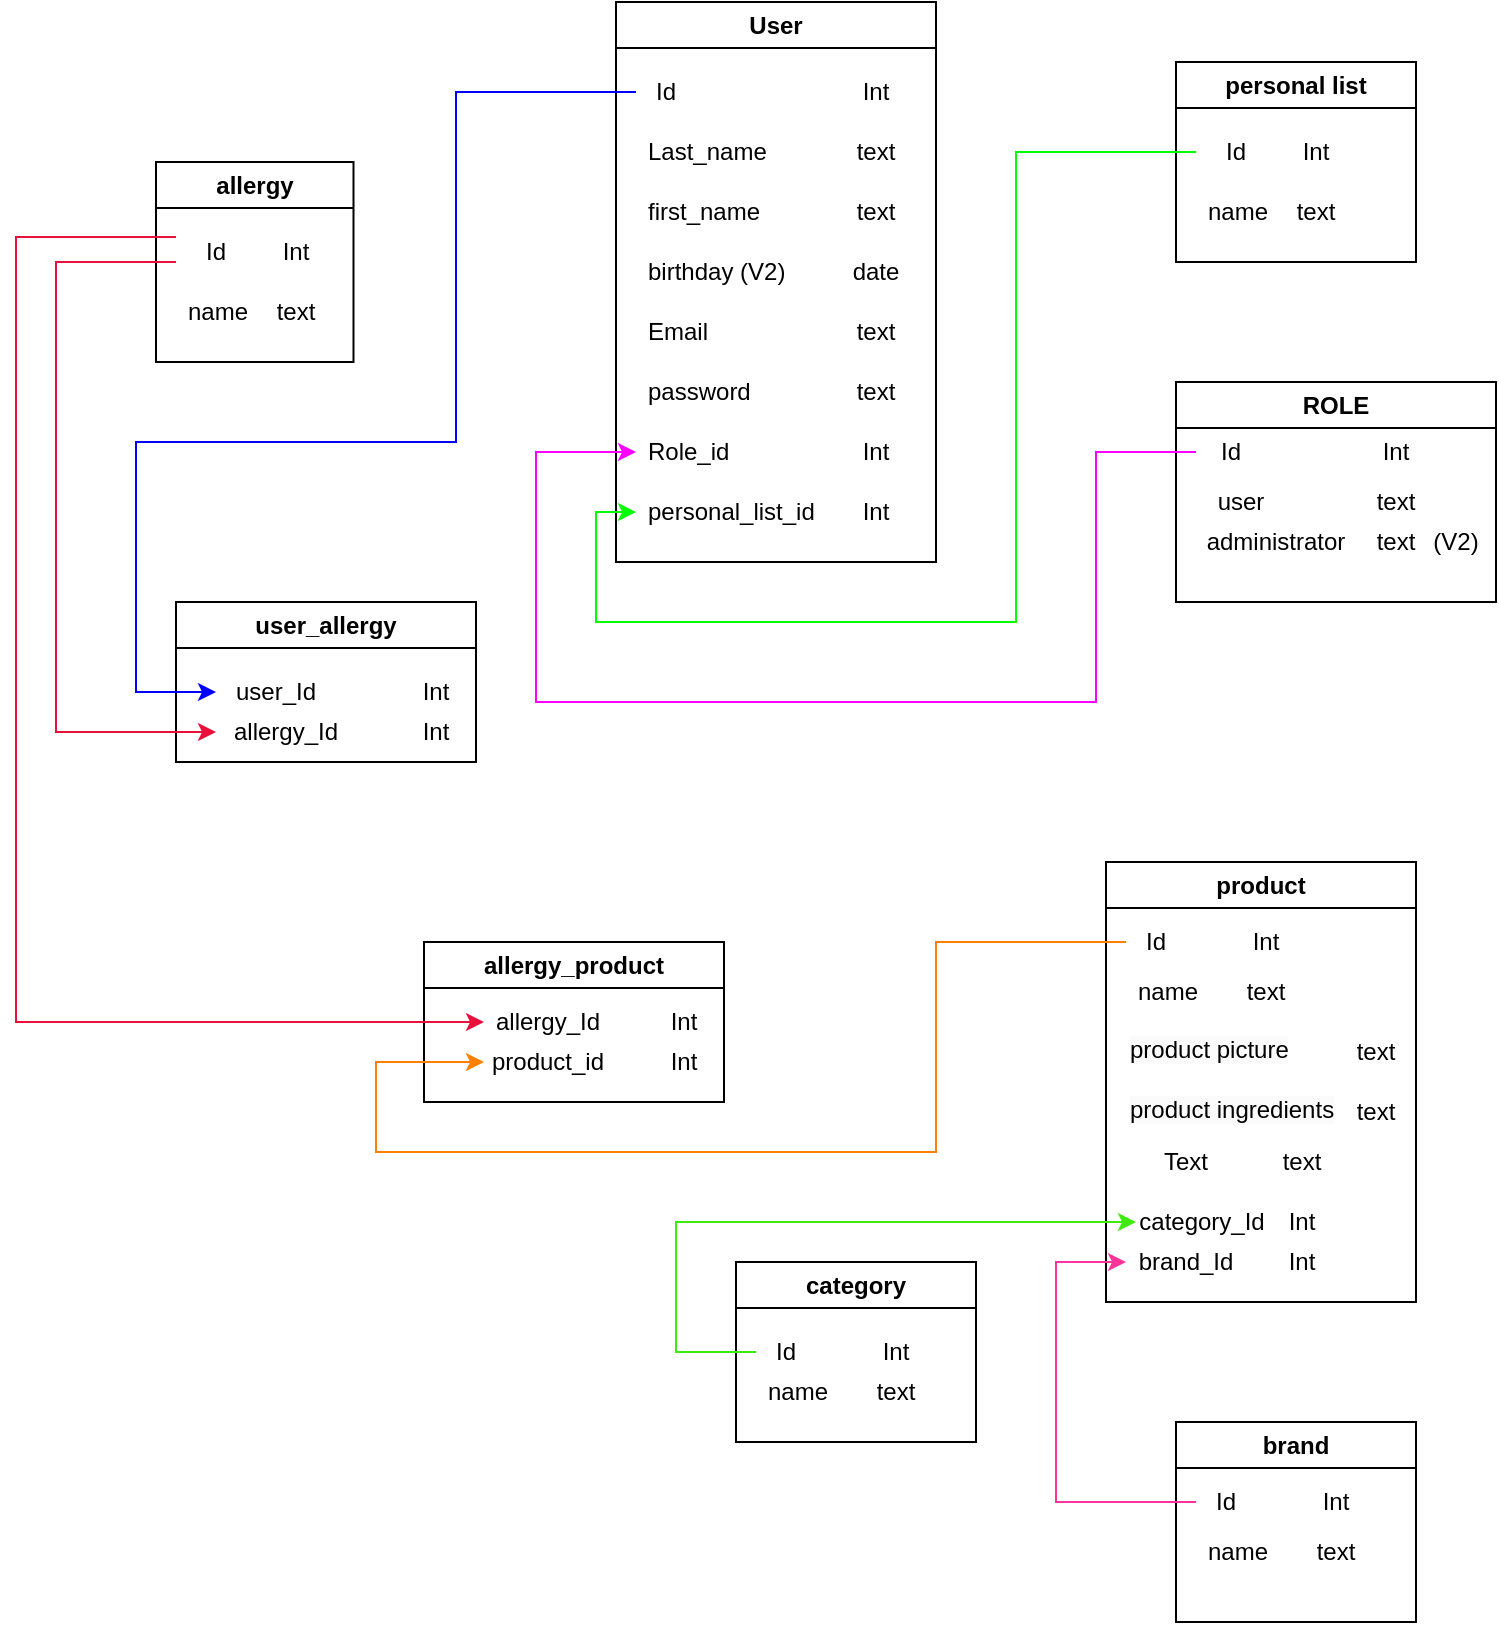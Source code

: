 <mxfile>
    <diagram id="YRYmNDUb8U3ld6joKBLH" name="Page-1">
        <mxGraphModel dx="1147" dy="509" grid="1" gridSize="10" guides="1" tooltips="1" connect="1" arrows="1" fold="1" page="1" pageScale="1" pageWidth="827" pageHeight="1169" math="0" shadow="0">
            <root>
                <mxCell id="0"/>
                <mxCell id="1" parent="0"/>
                <mxCell id="2" value="User" style="swimlane;whiteSpace=wrap;html=1;" vertex="1" parent="1">
                    <mxGeometry x="360" y="10" width="160" height="280" as="geometry"/>
                </mxCell>
                <mxCell id="3" value="Last_name" style="text;strokeColor=none;fillColor=none;align=left;verticalAlign=middle;spacingLeft=4;spacingRight=4;overflow=hidden;points=[[0,0.5],[1,0.5]];portConstraint=eastwest;rotatable=0;whiteSpace=wrap;html=1;" vertex="1" parent="2">
                    <mxGeometry x="10" y="60" width="80" height="30" as="geometry"/>
                </mxCell>
                <mxCell id="4" value="first_name" style="text;strokeColor=none;fillColor=none;align=left;verticalAlign=middle;spacingLeft=4;spacingRight=4;overflow=hidden;points=[[0,0.5],[1,0.5]];portConstraint=eastwest;rotatable=0;whiteSpace=wrap;html=1;" vertex="1" parent="2">
                    <mxGeometry x="10" y="90" width="80" height="30" as="geometry"/>
                </mxCell>
                <mxCell id="5" value="birthday (V2)" style="text;strokeColor=none;fillColor=none;align=left;verticalAlign=middle;spacingLeft=4;spacingRight=4;overflow=hidden;points=[[0,0.5],[1,0.5]];portConstraint=eastwest;rotatable=0;whiteSpace=wrap;html=1;" vertex="1" parent="2">
                    <mxGeometry x="10" y="120" width="80" height="30" as="geometry"/>
                </mxCell>
                <mxCell id="6" value="Email" style="text;strokeColor=none;fillColor=none;align=left;verticalAlign=middle;spacingLeft=4;spacingRight=4;overflow=hidden;points=[[0,0.5],[1,0.5]];portConstraint=eastwest;rotatable=0;whiteSpace=wrap;html=1;" vertex="1" parent="2">
                    <mxGeometry x="10" y="150" width="70" height="30" as="geometry"/>
                </mxCell>
                <mxCell id="7" value="password" style="text;strokeColor=none;fillColor=none;align=left;verticalAlign=middle;spacingLeft=4;spacingRight=4;overflow=hidden;points=[[0,0.5],[1,0.5]];portConstraint=eastwest;rotatable=0;whiteSpace=wrap;html=1;" vertex="1" parent="2">
                    <mxGeometry x="10" y="180" width="70" height="30" as="geometry"/>
                </mxCell>
                <mxCell id="8" value="Id" style="text;html=1;strokeColor=none;fillColor=none;align=center;verticalAlign=middle;whiteSpace=wrap;rounded=0;" vertex="1" parent="2">
                    <mxGeometry x="10" y="30" width="30" height="30" as="geometry"/>
                </mxCell>
                <mxCell id="9" value="Int" style="text;html=1;strokeColor=none;fillColor=none;align=center;verticalAlign=middle;whiteSpace=wrap;rounded=0;" vertex="1" parent="2">
                    <mxGeometry x="100" y="30" width="60" height="30" as="geometry"/>
                </mxCell>
                <mxCell id="10" value="text" style="text;html=1;strokeColor=none;fillColor=none;align=center;verticalAlign=middle;whiteSpace=wrap;rounded=0;" vertex="1" parent="2">
                    <mxGeometry x="100" y="60" width="60" height="30" as="geometry"/>
                </mxCell>
                <mxCell id="11" value="text" style="text;html=1;strokeColor=none;fillColor=none;align=center;verticalAlign=middle;whiteSpace=wrap;rounded=0;" vertex="1" parent="2">
                    <mxGeometry x="100" y="90" width="60" height="30" as="geometry"/>
                </mxCell>
                <mxCell id="12" value="date" style="text;html=1;strokeColor=none;fillColor=none;align=center;verticalAlign=middle;whiteSpace=wrap;rounded=0;" vertex="1" parent="2">
                    <mxGeometry x="100" y="120" width="60" height="30" as="geometry"/>
                </mxCell>
                <mxCell id="13" value="text" style="text;html=1;strokeColor=none;fillColor=none;align=center;verticalAlign=middle;whiteSpace=wrap;rounded=0;" vertex="1" parent="2">
                    <mxGeometry x="100" y="150" width="60" height="30" as="geometry"/>
                </mxCell>
                <mxCell id="14" value="text" style="text;html=1;strokeColor=none;fillColor=none;align=center;verticalAlign=middle;whiteSpace=wrap;rounded=0;" vertex="1" parent="2">
                    <mxGeometry x="100" y="180" width="60" height="30" as="geometry"/>
                </mxCell>
                <mxCell id="15" value="Int" style="text;html=1;strokeColor=none;fillColor=none;align=center;verticalAlign=middle;whiteSpace=wrap;rounded=0;" vertex="1" parent="2">
                    <mxGeometry x="110" y="245" width="40" height="20" as="geometry"/>
                </mxCell>
                <mxCell id="16" value="personal_list_id" style="text;strokeColor=none;fillColor=none;align=left;verticalAlign=middle;spacingLeft=4;spacingRight=4;overflow=hidden;points=[[0,0.5],[1,0.5]];portConstraint=eastwest;rotatable=0;whiteSpace=wrap;html=1;" vertex="1" parent="2">
                    <mxGeometry x="10" y="240" width="100" height="30" as="geometry"/>
                </mxCell>
                <mxCell id="17" value="Int" style="text;html=1;strokeColor=none;fillColor=none;align=center;verticalAlign=middle;whiteSpace=wrap;rounded=0;" vertex="1" parent="2">
                    <mxGeometry x="110" y="215" width="40" height="20" as="geometry"/>
                </mxCell>
                <mxCell id="18" value="Role_id" style="text;strokeColor=none;fillColor=none;align=left;verticalAlign=middle;spacingLeft=4;spacingRight=4;overflow=hidden;points=[[0,0.5],[1,0.5]];portConstraint=eastwest;rotatable=0;whiteSpace=wrap;html=1;" vertex="1" parent="2">
                    <mxGeometry x="10" y="210" width="70" height="30" as="geometry"/>
                </mxCell>
                <mxCell id="19" value="allergy" style="swimlane;whiteSpace=wrap;html=1;" vertex="1" parent="1">
                    <mxGeometry x="130" y="90" width="98.75" height="100" as="geometry"/>
                </mxCell>
                <mxCell id="20" value="name" style="text;strokeColor=none;fillColor=none;align=left;verticalAlign=middle;spacingLeft=4;spacingRight=4;overflow=hidden;points=[[0,0.5],[1,0.5]];portConstraint=eastwest;rotatable=0;whiteSpace=wrap;html=1;" vertex="1" parent="19">
                    <mxGeometry x="10" y="60" width="80" height="30" as="geometry"/>
                </mxCell>
                <mxCell id="21" value="Id" style="text;html=1;strokeColor=none;fillColor=none;align=center;verticalAlign=middle;whiteSpace=wrap;rounded=0;" vertex="1" parent="19">
                    <mxGeometry x="10" y="30" width="40" height="30" as="geometry"/>
                </mxCell>
                <mxCell id="22" value="Int" style="text;html=1;strokeColor=none;fillColor=none;align=center;verticalAlign=middle;whiteSpace=wrap;rounded=0;" vertex="1" parent="19">
                    <mxGeometry x="40" y="30" width="60" height="30" as="geometry"/>
                </mxCell>
                <mxCell id="23" value="text" style="text;html=1;strokeColor=none;fillColor=none;align=center;verticalAlign=middle;whiteSpace=wrap;rounded=0;" vertex="1" parent="19">
                    <mxGeometry x="40" y="60" width="60" height="30" as="geometry"/>
                </mxCell>
                <mxCell id="24" value="ROLE" style="swimlane;whiteSpace=wrap;html=1;" vertex="1" parent="1">
                    <mxGeometry x="640" y="200" width="160" height="110" as="geometry"/>
                </mxCell>
                <mxCell id="25" value="user" style="text;html=1;strokeColor=none;fillColor=none;align=center;verticalAlign=middle;whiteSpace=wrap;rounded=0;" vertex="1" parent="24">
                    <mxGeometry x="10" y="50" width="45" height="20" as="geometry"/>
                </mxCell>
                <mxCell id="26" value="administrator" style="text;html=1;strokeColor=none;fillColor=none;align=center;verticalAlign=middle;whiteSpace=wrap;rounded=0;" vertex="1" parent="24">
                    <mxGeometry x="6" y="75" width="87.5" height="10" as="geometry"/>
                </mxCell>
                <mxCell id="27" value="Id" style="text;html=1;strokeColor=none;fillColor=none;align=center;verticalAlign=middle;whiteSpace=wrap;rounded=0;" vertex="1" parent="24">
                    <mxGeometry x="10" y="20" width="35" height="30" as="geometry"/>
                </mxCell>
                <mxCell id="28" value="Int" style="text;html=1;strokeColor=none;fillColor=none;align=center;verticalAlign=middle;whiteSpace=wrap;rounded=0;" vertex="1" parent="24">
                    <mxGeometry x="80" y="20" width="60" height="30" as="geometry"/>
                </mxCell>
                <mxCell id="29" value="text" style="text;html=1;strokeColor=none;fillColor=none;align=center;verticalAlign=middle;whiteSpace=wrap;rounded=0;" vertex="1" parent="24">
                    <mxGeometry x="80" y="45" width="60" height="30" as="geometry"/>
                </mxCell>
                <mxCell id="30" value="text" style="text;html=1;strokeColor=none;fillColor=none;align=center;verticalAlign=middle;whiteSpace=wrap;rounded=0;" vertex="1" parent="24">
                    <mxGeometry x="80" y="65" width="60" height="30" as="geometry"/>
                </mxCell>
                <mxCell id="31" value="(V2)" style="text;html=1;strokeColor=none;fillColor=none;align=center;verticalAlign=middle;whiteSpace=wrap;rounded=0;" vertex="1" parent="24">
                    <mxGeometry x="120" y="70" width="40" height="20" as="geometry"/>
                </mxCell>
                <mxCell id="32" value="category" style="swimlane;whiteSpace=wrap;html=1;startSize=23;" vertex="1" parent="1">
                    <mxGeometry x="420" y="640" width="120" height="90" as="geometry"/>
                </mxCell>
                <mxCell id="33" value="name" style="text;strokeColor=none;fillColor=none;align=left;verticalAlign=middle;spacingLeft=4;spacingRight=4;overflow=hidden;points=[[0,0.5],[1,0.5]];portConstraint=eastwest;rotatable=0;whiteSpace=wrap;html=1;" vertex="1" parent="32">
                    <mxGeometry x="10" y="50" width="80" height="30" as="geometry"/>
                </mxCell>
                <mxCell id="34" value="Id" style="text;html=1;strokeColor=none;fillColor=none;align=center;verticalAlign=middle;whiteSpace=wrap;rounded=0;" vertex="1" parent="32">
                    <mxGeometry x="10" y="30" width="30" height="30" as="geometry"/>
                </mxCell>
                <mxCell id="35" value="Int" style="text;html=1;strokeColor=none;fillColor=none;align=center;verticalAlign=middle;whiteSpace=wrap;rounded=0;" vertex="1" parent="32">
                    <mxGeometry x="50" y="30" width="60" height="30" as="geometry"/>
                </mxCell>
                <mxCell id="36" value="text" style="text;html=1;strokeColor=none;fillColor=none;align=center;verticalAlign=middle;whiteSpace=wrap;rounded=0;" vertex="1" parent="32">
                    <mxGeometry x="50" y="50" width="60" height="30" as="geometry"/>
                </mxCell>
                <mxCell id="37" value="brand" style="swimlane;whiteSpace=wrap;html=1;startSize=23;" vertex="1" parent="1">
                    <mxGeometry x="640" y="720" width="120" height="100" as="geometry"/>
                </mxCell>
                <mxCell id="38" value="name" style="text;strokeColor=none;fillColor=none;align=left;verticalAlign=middle;spacingLeft=4;spacingRight=4;overflow=hidden;points=[[0,0.5],[1,0.5]];portConstraint=eastwest;rotatable=0;whiteSpace=wrap;html=1;" vertex="1" parent="37">
                    <mxGeometry x="10" y="50" width="80" height="30" as="geometry"/>
                </mxCell>
                <mxCell id="39" value="Id" style="text;html=1;strokeColor=none;fillColor=none;align=center;verticalAlign=middle;whiteSpace=wrap;rounded=0;" vertex="1" parent="37">
                    <mxGeometry x="10" y="30" width="30" height="20" as="geometry"/>
                </mxCell>
                <mxCell id="40" value="Int" style="text;html=1;strokeColor=none;fillColor=none;align=center;verticalAlign=middle;whiteSpace=wrap;rounded=0;" vertex="1" parent="37">
                    <mxGeometry x="65" y="30" width="30" height="20" as="geometry"/>
                </mxCell>
                <mxCell id="41" value="text" style="text;html=1;strokeColor=none;fillColor=none;align=center;verticalAlign=middle;whiteSpace=wrap;rounded=0;" vertex="1" parent="37">
                    <mxGeometry x="50" y="50" width="60" height="30" as="geometry"/>
                </mxCell>
                <mxCell id="42" value="product" style="swimlane;whiteSpace=wrap;html=1;startSize=23;" vertex="1" parent="1">
                    <mxGeometry x="605" y="440" width="155" height="220" as="geometry"/>
                </mxCell>
                <mxCell id="43" value="name" style="text;strokeColor=none;fillColor=none;align=left;verticalAlign=middle;spacingLeft=4;spacingRight=4;overflow=hidden;points=[[0,0.5],[1,0.5]];portConstraint=eastwest;rotatable=0;whiteSpace=wrap;html=1;" vertex="1" parent="42">
                    <mxGeometry x="10" y="55" width="50" height="20" as="geometry"/>
                </mxCell>
                <mxCell id="44" value="Id" style="text;html=1;strokeColor=none;fillColor=none;align=center;verticalAlign=middle;whiteSpace=wrap;rounded=0;" vertex="1" parent="42">
                    <mxGeometry x="10" y="25" width="30" height="30" as="geometry"/>
                </mxCell>
                <mxCell id="45" value="Int" style="text;html=1;strokeColor=none;fillColor=none;align=center;verticalAlign=middle;whiteSpace=wrap;rounded=0;" vertex="1" parent="42">
                    <mxGeometry x="65" y="25" width="30" height="30" as="geometry"/>
                </mxCell>
                <mxCell id="46" value="text" style="text;html=1;strokeColor=none;fillColor=none;align=center;verticalAlign=middle;whiteSpace=wrap;rounded=0;" vertex="1" parent="42">
                    <mxGeometry x="60" y="50" width="40" height="30" as="geometry"/>
                </mxCell>
                <mxCell id="47" value="category_Id" style="text;html=1;strokeColor=none;fillColor=none;align=center;verticalAlign=middle;whiteSpace=wrap;rounded=0;" vertex="1" parent="42">
                    <mxGeometry x="17.5" y="170" width="60" height="20" as="geometry"/>
                </mxCell>
                <mxCell id="48" value="brand_Id" style="text;html=1;strokeColor=none;fillColor=none;align=center;verticalAlign=middle;whiteSpace=wrap;rounded=0;" vertex="1" parent="42">
                    <mxGeometry x="10" y="190" width="60" height="20" as="geometry"/>
                </mxCell>
                <mxCell id="49" value="Int" style="text;html=1;strokeColor=none;fillColor=none;align=center;verticalAlign=middle;whiteSpace=wrap;rounded=0;" vertex="1" parent="42">
                    <mxGeometry x="77.5" y="190" width="40" height="20" as="geometry"/>
                </mxCell>
                <mxCell id="50" value="Int" style="text;html=1;strokeColor=none;fillColor=none;align=center;verticalAlign=middle;whiteSpace=wrap;rounded=0;" vertex="1" parent="42">
                    <mxGeometry x="77.5" y="170" width="40" height="20" as="geometry"/>
                </mxCell>
                <mxCell id="51" value="&lt;span style=&quot;color: rgb(0, 0, 0); font-family: Helvetica; font-size: 12px; font-style: normal; font-variant-ligatures: normal; font-variant-caps: normal; font-weight: 400; letter-spacing: normal; orphans: 2; text-align: left; text-indent: 0px; text-transform: none; widows: 2; word-spacing: 0px; -webkit-text-stroke-width: 0px; background-color: rgb(251, 251, 251); text-decoration-thickness: initial; text-decoration-style: initial; text-decoration-color: initial; float: none; display: inline !important;&quot;&gt;product picture&lt;/span&gt;" style="text;whiteSpace=wrap;html=1;" vertex="1" parent="42">
                    <mxGeometry x="10" y="80" width="90" height="30" as="geometry"/>
                </mxCell>
                <mxCell id="52" value="&lt;span style=&quot;color: rgb(0, 0, 0); font-family: Helvetica; font-size: 12px; font-style: normal; font-variant-ligatures: normal; font-variant-caps: normal; font-weight: 400; letter-spacing: normal; orphans: 2; text-align: left; text-indent: 0px; text-transform: none; widows: 2; word-spacing: 0px; -webkit-text-stroke-width: 0px; background-color: rgb(251, 251, 251); text-decoration-thickness: initial; text-decoration-style: initial; text-decoration-color: initial; float: none; display: inline !important;&quot;&gt;product ingredients&lt;/span&gt;" style="text;whiteSpace=wrap;html=1;" vertex="1" parent="42">
                    <mxGeometry x="10" y="110" width="105" height="30" as="geometry"/>
                </mxCell>
                <mxCell id="53" value="Text" style="text;html=1;strokeColor=none;fillColor=none;align=center;verticalAlign=middle;whiteSpace=wrap;rounded=0;" vertex="1" parent="42">
                    <mxGeometry x="10" y="140" width="60" height="20" as="geometry"/>
                </mxCell>
                <mxCell id="54" value="text" style="text;html=1;strokeColor=none;fillColor=none;align=center;verticalAlign=middle;whiteSpace=wrap;rounded=0;" vertex="1" parent="42">
                    <mxGeometry x="77.5" y="135" width="40" height="30" as="geometry"/>
                </mxCell>
                <mxCell id="55" value="text" style="text;html=1;strokeColor=none;fillColor=none;align=center;verticalAlign=middle;whiteSpace=wrap;rounded=0;" vertex="1" parent="42">
                    <mxGeometry x="115" y="110" width="40" height="30" as="geometry"/>
                </mxCell>
                <mxCell id="56" value="text" style="text;html=1;strokeColor=none;fillColor=none;align=center;verticalAlign=middle;whiteSpace=wrap;rounded=0;" vertex="1" parent="42">
                    <mxGeometry x="115" y="80" width="40" height="30" as="geometry"/>
                </mxCell>
                <mxCell id="57" value="user_allergy" style="swimlane;whiteSpace=wrap;html=1;startSize=23;" vertex="1" parent="1">
                    <mxGeometry x="140" y="310" width="150" height="80" as="geometry"/>
                </mxCell>
                <mxCell id="58" value="user_Id" style="text;html=1;strokeColor=none;fillColor=none;align=center;verticalAlign=middle;whiteSpace=wrap;rounded=0;" vertex="1" parent="57">
                    <mxGeometry x="20" y="30" width="60" height="30" as="geometry"/>
                </mxCell>
                <mxCell id="59" value="allergy_Id" style="text;html=1;strokeColor=none;fillColor=none;align=center;verticalAlign=middle;whiteSpace=wrap;rounded=0;" vertex="1" parent="57">
                    <mxGeometry x="20" y="50" width="70" height="30" as="geometry"/>
                </mxCell>
                <mxCell id="60" value="Int" style="text;html=1;strokeColor=none;fillColor=none;align=center;verticalAlign=middle;whiteSpace=wrap;rounded=0;" vertex="1" parent="57">
                    <mxGeometry x="110" y="35" width="40" height="20" as="geometry"/>
                </mxCell>
                <mxCell id="61" value="Int" style="text;html=1;strokeColor=none;fillColor=none;align=center;verticalAlign=middle;whiteSpace=wrap;rounded=0;" vertex="1" parent="57">
                    <mxGeometry x="110" y="55" width="40" height="20" as="geometry"/>
                </mxCell>
                <mxCell id="62" style="edgeStyle=orthogonalEdgeStyle;rounded=0;orthogonalLoop=1;jettySize=auto;html=1;strokeColor=#EA103C;entryX=0;entryY=0.5;entryDx=0;entryDy=0;" edge="1" parent="1" target="59">
                    <mxGeometry relative="1" as="geometry">
                        <Array as="points">
                            <mxPoint x="140" y="140"/>
                            <mxPoint x="80" y="140"/>
                            <mxPoint x="80" y="375"/>
                        </Array>
                        <mxPoint x="140" y="140" as="sourcePoint"/>
                        <mxPoint x="100" y="425" as="targetPoint"/>
                    </mxGeometry>
                </mxCell>
                <mxCell id="63" style="edgeStyle=orthogonalEdgeStyle;rounded=0;orthogonalLoop=1;jettySize=auto;html=1;exitX=0;exitY=0.5;exitDx=0;exitDy=0;strokeColor=#3fea10;" edge="1" parent="1" source="34">
                    <mxGeometry relative="1" as="geometry">
                        <Array as="points">
                            <mxPoint x="390" y="685"/>
                            <mxPoint x="390" y="620"/>
                        </Array>
                        <mxPoint x="620" y="620" as="targetPoint"/>
                    </mxGeometry>
                </mxCell>
                <mxCell id="64" value="allergy_product" style="swimlane;whiteSpace=wrap;html=1;startSize=23;" vertex="1" parent="1">
                    <mxGeometry x="264" y="480" width="150" height="80" as="geometry"/>
                </mxCell>
                <mxCell id="65" value="allergy_Id" style="text;html=1;strokeColor=none;fillColor=none;align=center;verticalAlign=middle;whiteSpace=wrap;rounded=0;" vertex="1" parent="64">
                    <mxGeometry x="30" y="30" width="63.75" height="20" as="geometry"/>
                </mxCell>
                <mxCell id="66" value="product_id" style="text;html=1;strokeColor=none;fillColor=none;align=center;verticalAlign=middle;whiteSpace=wrap;rounded=0;" vertex="1" parent="64">
                    <mxGeometry x="30" y="50" width="63.75" height="20" as="geometry"/>
                </mxCell>
                <mxCell id="67" value="Int" style="text;html=1;strokeColor=none;fillColor=none;align=center;verticalAlign=middle;whiteSpace=wrap;rounded=0;" vertex="1" parent="64">
                    <mxGeometry x="110" y="30" width="40" height="20" as="geometry"/>
                </mxCell>
                <mxCell id="68" value="Int" style="text;html=1;strokeColor=none;fillColor=none;align=center;verticalAlign=middle;whiteSpace=wrap;rounded=0;" vertex="1" parent="64">
                    <mxGeometry x="110" y="50" width="40" height="20" as="geometry"/>
                </mxCell>
                <mxCell id="69" style="edgeStyle=orthogonalEdgeStyle;rounded=0;orthogonalLoop=1;jettySize=auto;html=1;exitX=0;exitY=0.5;exitDx=0;exitDy=0;entryX=0;entryY=0.5;entryDx=0;entryDy=0;strokeColor=#FF3399;" edge="1" parent="1" source="39" target="48">
                    <mxGeometry relative="1" as="geometry">
                        <Array as="points">
                            <mxPoint x="580" y="760"/>
                            <mxPoint x="580" y="640"/>
                        </Array>
                    </mxGeometry>
                </mxCell>
                <mxCell id="70" style="edgeStyle=orthogonalEdgeStyle;rounded=0;orthogonalLoop=1;jettySize=auto;html=1;strokeColor=#FF8000;fillColor=#dae8fc;gradientColor=#7ea6e0;entryX=0;entryY=0.5;entryDx=0;entryDy=0;exitX=0;exitY=0.5;exitDx=0;exitDy=0;" edge="1" parent="1" source="44" target="66">
                    <mxGeometry relative="1" as="geometry">
                        <Array as="points">
                            <mxPoint x="520" y="480"/>
                            <mxPoint x="520" y="585"/>
                            <mxPoint x="240" y="585"/>
                            <mxPoint x="240" y="540"/>
                        </Array>
                        <mxPoint x="390" y="585" as="sourcePoint"/>
                        <mxPoint x="500" y="470" as="targetPoint"/>
                    </mxGeometry>
                </mxCell>
                <mxCell id="71" value="personal list" style="swimlane;whiteSpace=wrap;html=1;" vertex="1" parent="1">
                    <mxGeometry x="640" y="40" width="120" height="100" as="geometry"/>
                </mxCell>
                <mxCell id="72" value="name" style="text;strokeColor=none;fillColor=none;align=left;verticalAlign=middle;spacingLeft=4;spacingRight=4;overflow=hidden;points=[[0,0.5],[1,0.5]];portConstraint=eastwest;rotatable=0;whiteSpace=wrap;html=1;" vertex="1" parent="71">
                    <mxGeometry x="10" y="60" width="80" height="30" as="geometry"/>
                </mxCell>
                <mxCell id="73" value="Id" style="text;html=1;strokeColor=none;fillColor=none;align=center;verticalAlign=middle;whiteSpace=wrap;rounded=0;" vertex="1" parent="71">
                    <mxGeometry x="10" y="30" width="40" height="30" as="geometry"/>
                </mxCell>
                <mxCell id="74" value="Int" style="text;html=1;strokeColor=none;fillColor=none;align=center;verticalAlign=middle;whiteSpace=wrap;rounded=0;" vertex="1" parent="71">
                    <mxGeometry x="40" y="30" width="60" height="30" as="geometry"/>
                </mxCell>
                <mxCell id="75" value="text" style="text;html=1;strokeColor=none;fillColor=none;align=center;verticalAlign=middle;whiteSpace=wrap;rounded=0;" vertex="1" parent="71">
                    <mxGeometry x="40" y="60" width="60" height="30" as="geometry"/>
                </mxCell>
                <mxCell id="76" style="edgeStyle=orthogonalEdgeStyle;rounded=0;orthogonalLoop=1;jettySize=auto;html=1;exitX=0;exitY=0.5;exitDx=0;exitDy=0;entryX=0;entryY=0.5;entryDx=0;entryDy=0;strokeColor=#FF00FF;" edge="1" parent="1" source="27" target="18">
                    <mxGeometry relative="1" as="geometry">
                        <Array as="points">
                            <mxPoint x="600" y="235"/>
                            <mxPoint x="600" y="360"/>
                            <mxPoint x="320" y="360"/>
                            <mxPoint x="320" y="235"/>
                        </Array>
                    </mxGeometry>
                </mxCell>
                <mxCell id="77" style="edgeStyle=orthogonalEdgeStyle;rounded=0;orthogonalLoop=1;jettySize=auto;html=1;exitX=0;exitY=0.5;exitDx=0;exitDy=0;entryX=0;entryY=0.5;entryDx=0;entryDy=0;strokeColor=#00FF00;" edge="1" parent="1" source="73" target="16">
                    <mxGeometry relative="1" as="geometry">
                        <Array as="points">
                            <mxPoint x="560" y="85"/>
                            <mxPoint x="560" y="320"/>
                            <mxPoint x="350" y="320"/>
                            <mxPoint x="350" y="265"/>
                        </Array>
                    </mxGeometry>
                </mxCell>
                <mxCell id="78" style="edgeStyle=orthogonalEdgeStyle;rounded=0;orthogonalLoop=1;jettySize=auto;html=1;exitX=0;exitY=0.5;exitDx=0;exitDy=0;entryX=0;entryY=0.5;entryDx=0;entryDy=0;strokeColor=#0000FF;" edge="1" parent="1" source="8" target="58">
                    <mxGeometry relative="1" as="geometry">
                        <Array as="points">
                            <mxPoint x="280" y="55"/>
                            <mxPoint x="280" y="230"/>
                            <mxPoint x="120" y="230"/>
                            <mxPoint x="120" y="355"/>
                        </Array>
                    </mxGeometry>
                </mxCell>
                <mxCell id="79" style="edgeStyle=orthogonalEdgeStyle;rounded=0;orthogonalLoop=1;jettySize=auto;html=1;exitX=0;exitY=0.25;exitDx=0;exitDy=0;entryX=0;entryY=0.5;entryDx=0;entryDy=0;strokeColor=#EA103C;" edge="1" parent="1" source="21" target="65">
                    <mxGeometry relative="1" as="geometry">
                        <Array as="points">
                            <mxPoint x="60" y="128"/>
                            <mxPoint x="60" y="520"/>
                        </Array>
                    </mxGeometry>
                </mxCell>
            </root>
        </mxGraphModel>
    </diagram>
</mxfile>